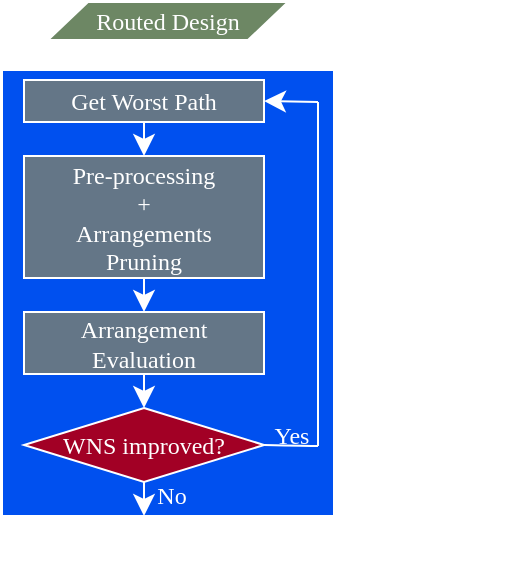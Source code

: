 <mxfile version="24.3.1" type="github">
  <diagram name="Page-1" id="XErxERJ1ZHLDVIIJKSSp">
    <mxGraphModel dx="1018" dy="1097" grid="0" gridSize="10" guides="1" tooltips="1" connect="1" arrows="1" fold="1" page="0" pageScale="1" pageWidth="850" pageHeight="1100" math="0" shadow="0">
      <root>
        <mxCell id="0" />
        <mxCell id="1" parent="0" />
        <mxCell id="A3po6ja2VtFjf3EMmNj6-31" style="edgeStyle=none;curved=1;rounded=0;orthogonalLoop=1;jettySize=auto;html=1;exitX=0.5;exitY=1;exitDx=0;exitDy=0;fontSize=12;startSize=8;endSize=8;strokeColor=#FFFFFF;fontColor=#FFFFFF;" edge="1" parent="1" source="A3po6ja2VtFjf3EMmNj6-28">
          <mxGeometry relative="1" as="geometry">
            <mxPoint x="141" y="84" as="targetPoint" />
          </mxGeometry>
        </mxCell>
        <mxCell id="A3po6ja2VtFjf3EMmNj6-28" value="" style="rounded=0;whiteSpace=wrap;html=1;fillColor=#0050ef;strokeColor=#FFFFFF;fontColor=#FFFFFF;" vertex="1" parent="1">
          <mxGeometry x="58" y="-153" width="166" height="223" as="geometry" />
        </mxCell>
        <mxCell id="A3po6ja2VtFjf3EMmNj6-29" style="edgeStyle=none;curved=1;rounded=0;orthogonalLoop=1;jettySize=auto;html=1;exitX=0.5;exitY=1;exitDx=0;exitDy=0;entryX=0.5;entryY=0;entryDx=0;entryDy=0;fontSize=12;startSize=8;endSize=8;strokeColor=#FFFFFF;fontColor=#FFFFFF;" edge="1" parent="1" source="A3po6ja2VtFjf3EMmNj6-3" target="A3po6ja2VtFjf3EMmNj6-28">
          <mxGeometry relative="1" as="geometry" />
        </mxCell>
        <mxCell id="A3po6ja2VtFjf3EMmNj6-3" value="Routed Design" style="shape=parallelogram;perimeter=parallelogramPerimeter;whiteSpace=wrap;html=1;fixedSize=1;fontFamily=Times New Roman;fillColor=#6d8764;strokeColor=#FFFFFF;fontColor=#FFFFFF;" vertex="1" parent="1">
          <mxGeometry x="81" y="-187" width="120" height="19" as="geometry" />
        </mxCell>
        <mxCell id="A3po6ja2VtFjf3EMmNj6-10" style="edgeStyle=none;curved=1;rounded=0;orthogonalLoop=1;jettySize=auto;html=1;exitX=0.5;exitY=1;exitDx=0;exitDy=0;entryX=0.5;entryY=0;entryDx=0;entryDy=0;fontSize=12;startSize=8;endSize=8;strokeColor=#FFFFFF;fontColor=#FFFFFF;" edge="1" parent="1" source="A3po6ja2VtFjf3EMmNj6-4" target="A3po6ja2VtFjf3EMmNj6-6">
          <mxGeometry relative="1" as="geometry" />
        </mxCell>
        <mxCell id="A3po6ja2VtFjf3EMmNj6-4" value="Get Worst Path" style="rounded=0;whiteSpace=wrap;html=1;fontFamily=Times New Roman;fillColor=#647687;fontColor=#FFFFFF;strokeColor=#FFFFFF;" vertex="1" parent="1">
          <mxGeometry x="69" y="-148" width="120" height="21" as="geometry" />
        </mxCell>
        <mxCell id="A3po6ja2VtFjf3EMmNj6-11" style="edgeStyle=none;curved=1;rounded=0;orthogonalLoop=1;jettySize=auto;html=1;exitX=0.5;exitY=1;exitDx=0;exitDy=0;entryX=0.5;entryY=0;entryDx=0;entryDy=0;fontSize=12;startSize=8;endSize=8;strokeColor=#FFFFFF;fontColor=#FFFFFF;" edge="1" parent="1" source="A3po6ja2VtFjf3EMmNj6-6" target="A3po6ja2VtFjf3EMmNj6-7">
          <mxGeometry relative="1" as="geometry" />
        </mxCell>
        <mxCell id="A3po6ja2VtFjf3EMmNj6-6" value="Pre-processing&lt;div&gt;+&lt;/div&gt;&lt;div&gt;Arrangements&lt;/div&gt;&lt;div&gt;Pruning&lt;/div&gt;" style="rounded=0;whiteSpace=wrap;html=1;fontFamily=Times New Roman;fillColor=#647687;strokeColor=#FFFFFF;fontColor=#FFFFFF;" vertex="1" parent="1">
          <mxGeometry x="69" y="-110" width="120" height="61" as="geometry" />
        </mxCell>
        <mxCell id="A3po6ja2VtFjf3EMmNj6-7" value="Arrangement Evaluation" style="rounded=0;whiteSpace=wrap;html=1;fontFamily=Times New Roman;fillColor=#647687;fontColor=#FFFFFF;strokeColor=#FFFFFF;" vertex="1" parent="1">
          <mxGeometry x="69" y="-32" width="120" height="31" as="geometry" />
        </mxCell>
        <mxCell id="A3po6ja2VtFjf3EMmNj6-30" style="edgeStyle=none;curved=1;rounded=0;orthogonalLoop=1;jettySize=auto;html=1;exitX=0.5;exitY=1;exitDx=0;exitDy=0;fontSize=12;startSize=8;endSize=8;strokeColor=#FFFFFF;fontColor=#FFFFFF;" edge="1" parent="1" source="A3po6ja2VtFjf3EMmNj6-12">
          <mxGeometry relative="1" as="geometry">
            <mxPoint x="129" y="70" as="targetPoint" />
          </mxGeometry>
        </mxCell>
        <mxCell id="A3po6ja2VtFjf3EMmNj6-12" value="WNS improved?" style="rhombus;whiteSpace=wrap;html=1;fontFamily=Times New Roman;fillColor=#a20025;fontColor=#FFFFFF;strokeColor=#FFFFFF;" vertex="1" parent="1">
          <mxGeometry x="69" y="16" width="120" height="37" as="geometry" />
        </mxCell>
        <mxCell id="A3po6ja2VtFjf3EMmNj6-13" style="edgeStyle=none;curved=1;rounded=0;orthogonalLoop=1;jettySize=auto;html=1;exitX=0.5;exitY=1;exitDx=0;exitDy=0;fontSize=12;startSize=8;endSize=8;strokeColor=#FFFFFF;fontColor=#FFFFFF;" edge="1" parent="1" source="A3po6ja2VtFjf3EMmNj6-12" target="A3po6ja2VtFjf3EMmNj6-12">
          <mxGeometry relative="1" as="geometry" />
        </mxCell>
        <mxCell id="A3po6ja2VtFjf3EMmNj6-14" style="edgeStyle=none;curved=1;rounded=0;orthogonalLoop=1;jettySize=auto;html=1;exitX=0.5;exitY=0;exitDx=0;exitDy=0;fontSize=12;startSize=8;endSize=8;strokeColor=#FFFFFF;fontColor=#FFFFFF;" edge="1" parent="1" source="A3po6ja2VtFjf3EMmNj6-12" target="A3po6ja2VtFjf3EMmNj6-12">
          <mxGeometry relative="1" as="geometry" />
        </mxCell>
        <mxCell id="A3po6ja2VtFjf3EMmNj6-15" style="edgeStyle=none;curved=1;rounded=0;orthogonalLoop=1;jettySize=auto;html=1;exitX=0.5;exitY=1;exitDx=0;exitDy=0;entryX=0.5;entryY=0;entryDx=0;entryDy=0;fontSize=12;startSize=8;endSize=8;strokeColor=#FFFFFF;fontColor=#FFFFFF;" edge="1" parent="1" source="A3po6ja2VtFjf3EMmNj6-7" target="A3po6ja2VtFjf3EMmNj6-12">
          <mxGeometry relative="1" as="geometry">
            <mxPoint x="139" y="-39" as="sourcePoint" />
            <mxPoint x="139" y="-22" as="targetPoint" />
          </mxGeometry>
        </mxCell>
        <mxCell id="A3po6ja2VtFjf3EMmNj6-23" value="" style="endArrow=none;html=1;rounded=0;fontSize=12;startSize=8;endSize=8;curved=1;exitX=1;exitY=0.5;exitDx=0;exitDy=0;strokeColor=#FFFFFF;fontColor=#FFFFFF;" edge="1" parent="1" source="A3po6ja2VtFjf3EMmNj6-12">
          <mxGeometry width="50" height="50" relative="1" as="geometry">
            <mxPoint x="191" y="39" as="sourcePoint" />
            <mxPoint x="216" y="35" as="targetPoint" />
            <Array as="points">
              <mxPoint x="212" y="35" />
            </Array>
          </mxGeometry>
        </mxCell>
        <mxCell id="A3po6ja2VtFjf3EMmNj6-24" value="" style="endArrow=classic;html=1;rounded=0;fontSize=12;startSize=8;endSize=8;curved=1;entryX=1;entryY=0.5;entryDx=0;entryDy=0;strokeColor=#FFFFFF;fontColor=#FFFFFF;" edge="1" parent="1" target="A3po6ja2VtFjf3EMmNj6-4">
          <mxGeometry width="50" height="50" relative="1" as="geometry">
            <mxPoint x="216" y="-137" as="sourcePoint" />
            <mxPoint x="227" y="-45" as="targetPoint" />
          </mxGeometry>
        </mxCell>
        <mxCell id="A3po6ja2VtFjf3EMmNj6-25" value="" style="endArrow=none;html=1;rounded=0;fontSize=12;startSize=8;endSize=8;curved=1;strokeColor=#FFFFFF;fontColor=#FFFFFF;" edge="1" parent="1">
          <mxGeometry width="50" height="50" relative="1" as="geometry">
            <mxPoint x="216" y="35" as="sourcePoint" />
            <mxPoint x="216" y="-137" as="targetPoint" />
          </mxGeometry>
        </mxCell>
        <mxCell id="A3po6ja2VtFjf3EMmNj6-26" value="Yes" style="text;html=1;align=center;verticalAlign=middle;whiteSpace=wrap;rounded=0;fontSize=12;fontFamily=Times New Roman;strokeColor=none;fontColor=#FFFFFF;" vertex="1" parent="1">
          <mxGeometry x="173" y="15" width="60" height="30" as="geometry" />
        </mxCell>
        <mxCell id="A3po6ja2VtFjf3EMmNj6-27" value="No" style="text;html=1;align=center;verticalAlign=middle;whiteSpace=wrap;rounded=0;fontSize=12;fontFamily=Times New Roman;strokeColor=none;fontColor=#FFFFFF;" vertex="1" parent="1">
          <mxGeometry x="113" y="45" width="60" height="30" as="geometry" />
        </mxCell>
        <mxCell id="A3po6ja2VtFjf3EMmNj6-33" value="Next Stage of Pin-3D" style="rounded=0;whiteSpace=wrap;html=1;fontFamily=Times New Roman;strokeColor=#FFFFFF;fontColor=#FFFFFF;" vertex="1" parent="1">
          <mxGeometry x="81" y="85" width="120" height="16" as="geometry" />
        </mxCell>
        <mxCell id="A3po6ja2VtFjf3EMmNj6-34" value="&lt;font face=&quot;Times New Roman&quot; style=&quot;font-size: 12px;&quot;&gt;Legacy-3D Algorithm&lt;/font&gt;" style="text;html=1;align=center;verticalAlign=middle;whiteSpace=wrap;rounded=0;fontSize=12;strokeColor=#FFFFFF;fontColor=#FFFFFF;" vertex="1" parent="1">
          <mxGeometry x="226" y="-1" width="85" height="30" as="geometry" />
        </mxCell>
      </root>
    </mxGraphModel>
  </diagram>
</mxfile>
